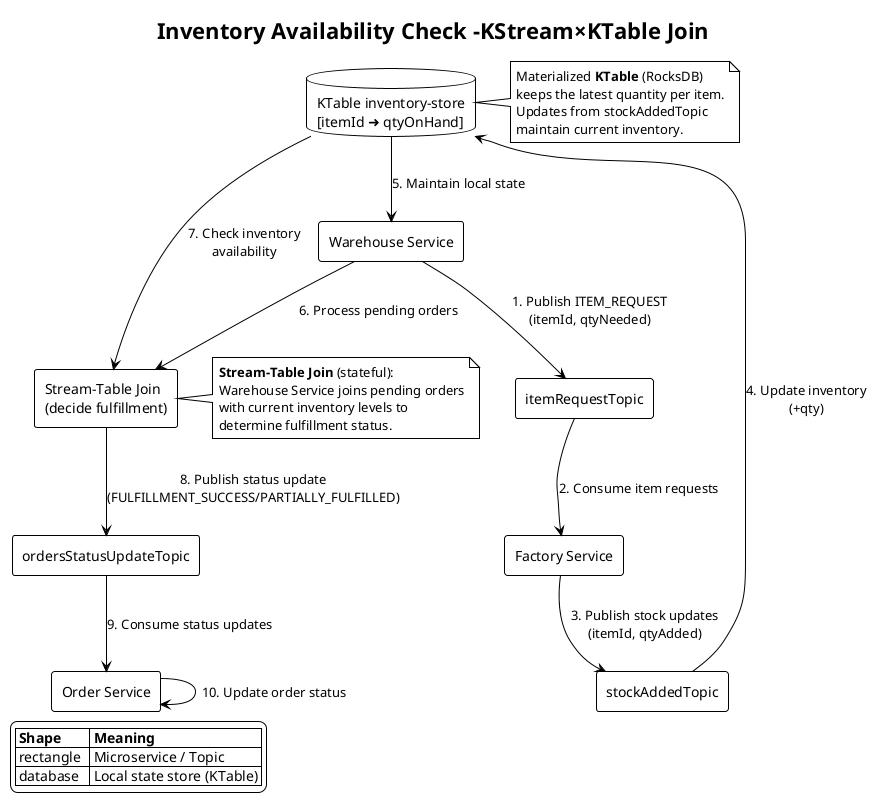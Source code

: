 @startuml
'------------------------------------------
!theme plain
title Inventory Availability Check –KStream×KTable Join

skinparam defaultFontName Arial
skinparam rectangle {
  BorderColor Black
  FontColor Black
  Shadowing false
}

rectangle "Warehouse Service" as Warehouse
rectangle "Factory Service" as Factory
rectangle "Order Service" as Order
rectangle "itemRequestTopic" as ItemReqTopic
rectangle "stockAddedTopic" as StockTopic
rectangle "ordersStatusUpdateTopic" as StatusTopic
database "KTable inventory‑store\n[itemId ➜ qtyOnHand]" as InvStore
rectangle "Stream–Table Join\n(decide fulfillment)" as Join

'------------------------------------------
' Flow
'------------------------------------------
Warehouse --> ItemReqTopic : 1. Publish ITEM_REQUEST\n(itemId, qtyNeeded)
ItemReqTopic --> Factory : 2. Consume item requests
Factory --> StockTopic : 3. Publish stock updates\n(itemId, qtyAdded)
StockTopic --> InvStore : 4. Update inventory\n(+qty)
InvStore --> Warehouse : 5. Maintain local state
Warehouse --> Join : 6. Process pending orders
InvStore --> Join : 7. Check inventory\navailability
Join --> StatusTopic : 8. Publish status update\n(FULFILLMENT_SUCCESS/PARTIALLY_FULFILLED)
StatusTopic --> Order : 9. Consume status updates
Order --> Order : 10. Update order status

'------------------------------------------
' Annotations
'------------------------------------------
note right of InvStore
  Materialized **KTable** (RocksDB)
  keeps the latest quantity per item.
  Updates from stockAddedTopic
  maintain current inventory.
end note

note right of Join
  **Stream–Table Join** (stateful):
  Warehouse Service joins pending orders
  with current inventory levels to
  determine fulfillment status.
end note

legend left
|= Shape |= Meaning |
| rectangle  | Microservice / Topic |
| database   | Local state store (KTable) |
endlegend
@enduml